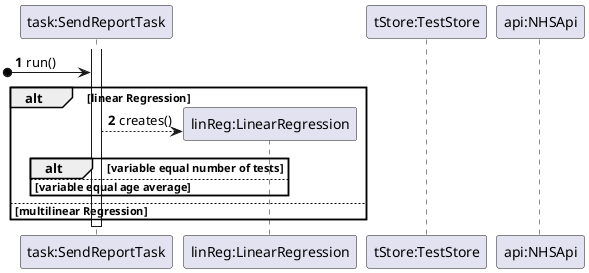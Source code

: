 @startuml
'https://plantuml.com/sequence-diagram

autonumber
participant "task:SendReportTask" as task
participant "linReg:LinearRegression" as linReg
participant "mlinReg:LinearRegression" as linReg
participant "tStore:TestStore" as tStore
participant "api:NHSApi" as api

[o-> task: run()
alt linear Regression
    task --> linReg** : creates()
    alt variable equal number of tests
    else variable equal age average
    end
else multilinear Regression
end
activate task
deactivate task
@enduml